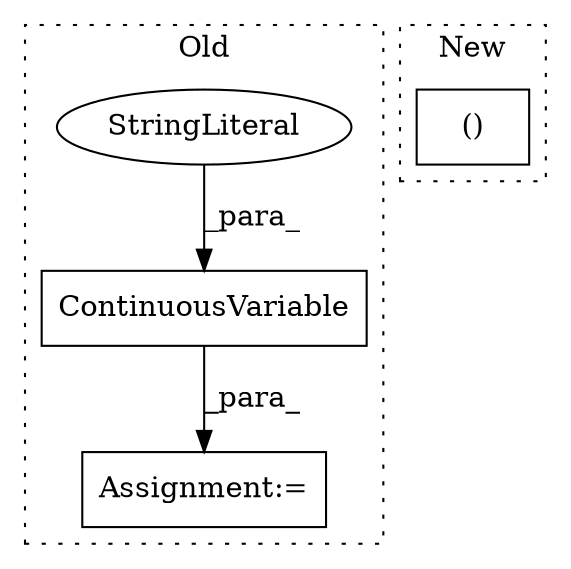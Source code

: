 digraph G {
subgraph cluster0 {
1 [label="ContinuousVariable" a="32" s="489,517" l="19,1" shape="box"];
3 [label="StringLiteral" a="45" s="508" l="9" shape="ellipse"];
4 [label="Assignment:=" a="7" s="488" l="1" shape="box"];
label = "Old";
style="dotted";
}
subgraph cluster1 {
2 [label="()" a="106" s="2200" l="116" shape="box"];
label = "New";
style="dotted";
}
1 -> 4 [label="_para_"];
3 -> 1 [label="_para_"];
}